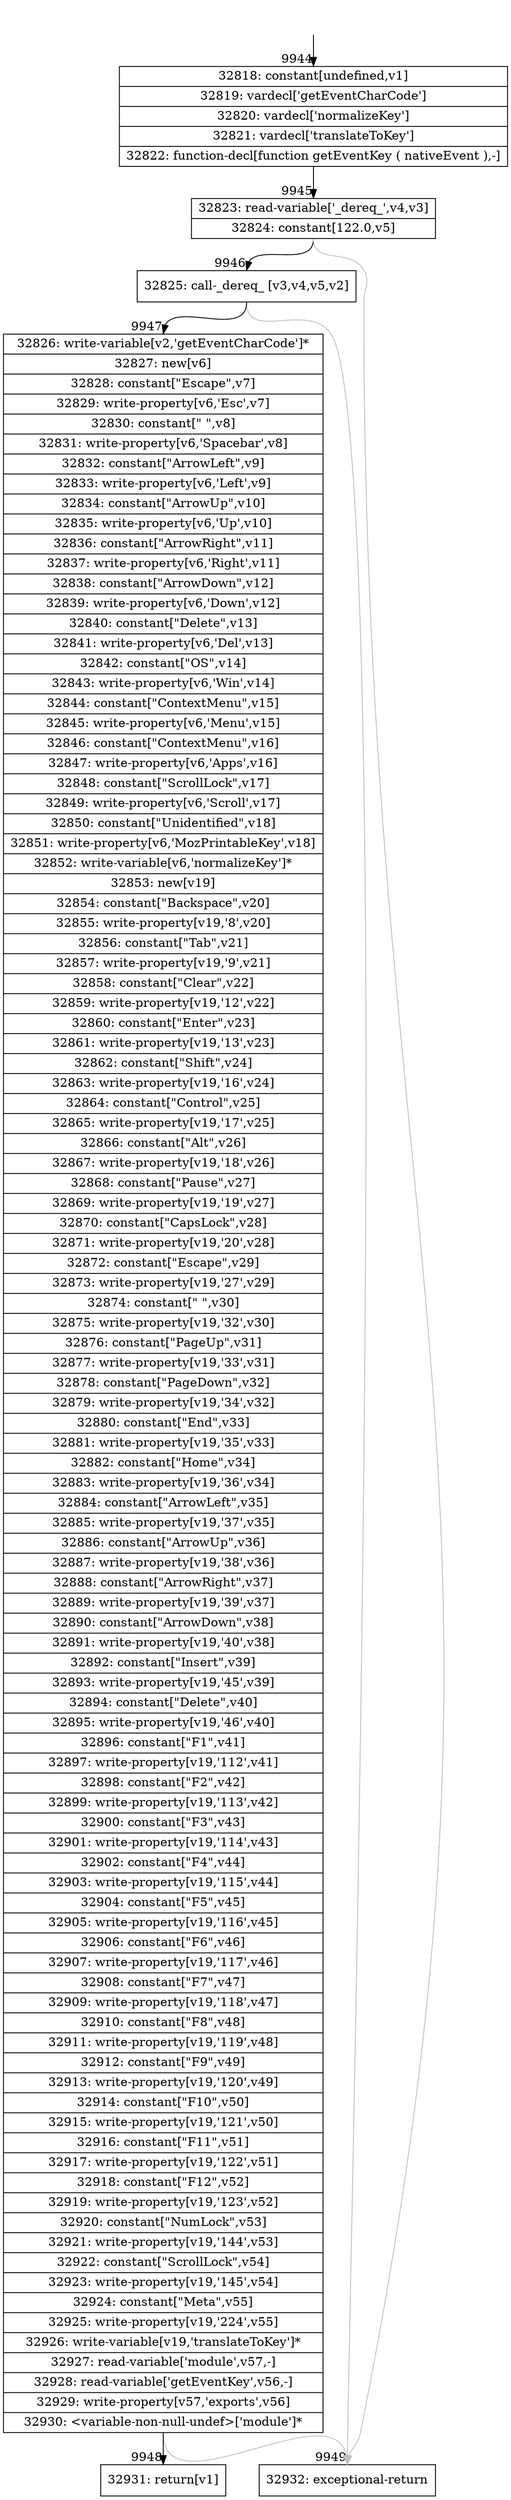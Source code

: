 digraph {
rankdir="TD"
BB_entry740[shape=none,label=""];
BB_entry740 -> BB9944 [tailport=s, headport=n, headlabel="    9944"]
BB9944 [shape=record label="{32818: constant[undefined,v1]|32819: vardecl['getEventCharCode']|32820: vardecl['normalizeKey']|32821: vardecl['translateToKey']|32822: function-decl[function getEventKey ( nativeEvent ),-]}" ] 
BB9944 -> BB9945 [tailport=s, headport=n, headlabel="      9945"]
BB9945 [shape=record label="{32823: read-variable['_dereq_',v4,v3]|32824: constant[122.0,v5]}" ] 
BB9945 -> BB9946 [tailport=s, headport=n, headlabel="      9946"]
BB9945 -> BB9949 [tailport=s, headport=n, color=gray, headlabel="      9949"]
BB9946 [shape=record label="{32825: call-_dereq_ [v3,v4,v5,v2]}" ] 
BB9946 -> BB9947 [tailport=s, headport=n, headlabel="      9947"]
BB9946 -> BB9949 [tailport=s, headport=n, color=gray]
BB9947 [shape=record label="{32826: write-variable[v2,'getEventCharCode']*|32827: new[v6]|32828: constant[\"Escape\",v7]|32829: write-property[v6,'Esc',v7]|32830: constant[\" \",v8]|32831: write-property[v6,'Spacebar',v8]|32832: constant[\"ArrowLeft\",v9]|32833: write-property[v6,'Left',v9]|32834: constant[\"ArrowUp\",v10]|32835: write-property[v6,'Up',v10]|32836: constant[\"ArrowRight\",v11]|32837: write-property[v6,'Right',v11]|32838: constant[\"ArrowDown\",v12]|32839: write-property[v6,'Down',v12]|32840: constant[\"Delete\",v13]|32841: write-property[v6,'Del',v13]|32842: constant[\"OS\",v14]|32843: write-property[v6,'Win',v14]|32844: constant[\"ContextMenu\",v15]|32845: write-property[v6,'Menu',v15]|32846: constant[\"ContextMenu\",v16]|32847: write-property[v6,'Apps',v16]|32848: constant[\"ScrollLock\",v17]|32849: write-property[v6,'Scroll',v17]|32850: constant[\"Unidentified\",v18]|32851: write-property[v6,'MozPrintableKey',v18]|32852: write-variable[v6,'normalizeKey']*|32853: new[v19]|32854: constant[\"Backspace\",v20]|32855: write-property[v19,'8',v20]|32856: constant[\"Tab\",v21]|32857: write-property[v19,'9',v21]|32858: constant[\"Clear\",v22]|32859: write-property[v19,'12',v22]|32860: constant[\"Enter\",v23]|32861: write-property[v19,'13',v23]|32862: constant[\"Shift\",v24]|32863: write-property[v19,'16',v24]|32864: constant[\"Control\",v25]|32865: write-property[v19,'17',v25]|32866: constant[\"Alt\",v26]|32867: write-property[v19,'18',v26]|32868: constant[\"Pause\",v27]|32869: write-property[v19,'19',v27]|32870: constant[\"CapsLock\",v28]|32871: write-property[v19,'20',v28]|32872: constant[\"Escape\",v29]|32873: write-property[v19,'27',v29]|32874: constant[\" \",v30]|32875: write-property[v19,'32',v30]|32876: constant[\"PageUp\",v31]|32877: write-property[v19,'33',v31]|32878: constant[\"PageDown\",v32]|32879: write-property[v19,'34',v32]|32880: constant[\"End\",v33]|32881: write-property[v19,'35',v33]|32882: constant[\"Home\",v34]|32883: write-property[v19,'36',v34]|32884: constant[\"ArrowLeft\",v35]|32885: write-property[v19,'37',v35]|32886: constant[\"ArrowUp\",v36]|32887: write-property[v19,'38',v36]|32888: constant[\"ArrowRight\",v37]|32889: write-property[v19,'39',v37]|32890: constant[\"ArrowDown\",v38]|32891: write-property[v19,'40',v38]|32892: constant[\"Insert\",v39]|32893: write-property[v19,'45',v39]|32894: constant[\"Delete\",v40]|32895: write-property[v19,'46',v40]|32896: constant[\"F1\",v41]|32897: write-property[v19,'112',v41]|32898: constant[\"F2\",v42]|32899: write-property[v19,'113',v42]|32900: constant[\"F3\",v43]|32901: write-property[v19,'114',v43]|32902: constant[\"F4\",v44]|32903: write-property[v19,'115',v44]|32904: constant[\"F5\",v45]|32905: write-property[v19,'116',v45]|32906: constant[\"F6\",v46]|32907: write-property[v19,'117',v46]|32908: constant[\"F7\",v47]|32909: write-property[v19,'118',v47]|32910: constant[\"F8\",v48]|32911: write-property[v19,'119',v48]|32912: constant[\"F9\",v49]|32913: write-property[v19,'120',v49]|32914: constant[\"F10\",v50]|32915: write-property[v19,'121',v50]|32916: constant[\"F11\",v51]|32917: write-property[v19,'122',v51]|32918: constant[\"F12\",v52]|32919: write-property[v19,'123',v52]|32920: constant[\"NumLock\",v53]|32921: write-property[v19,'144',v53]|32922: constant[\"ScrollLock\",v54]|32923: write-property[v19,'145',v54]|32924: constant[\"Meta\",v55]|32925: write-property[v19,'224',v55]|32926: write-variable[v19,'translateToKey']*|32927: read-variable['module',v57,-]|32928: read-variable['getEventKey',v56,-]|32929: write-property[v57,'exports',v56]|32930: \<variable-non-null-undef\>['module']*}" ] 
BB9947 -> BB9948 [tailport=s, headport=n, headlabel="      9948"]
BB9947 -> BB9949 [tailport=s, headport=n, color=gray]
BB9948 [shape=record label="{32931: return[v1]}" ] 
BB9949 [shape=record label="{32932: exceptional-return}" ] 
//#$~ 17754
}
